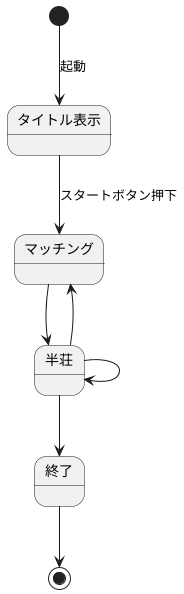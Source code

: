@startuml{状態遷移図main.png}

' --> 下
' -> 右

[*] --> タイトル表示 : 起動
タイトル表示 --> マッチング : スタートボタン押下
マッチング --> 半荘
半荘 --> 終了
半荘 --> マッチング
半荘 --> 半荘
終了--> [*]

@enduml


